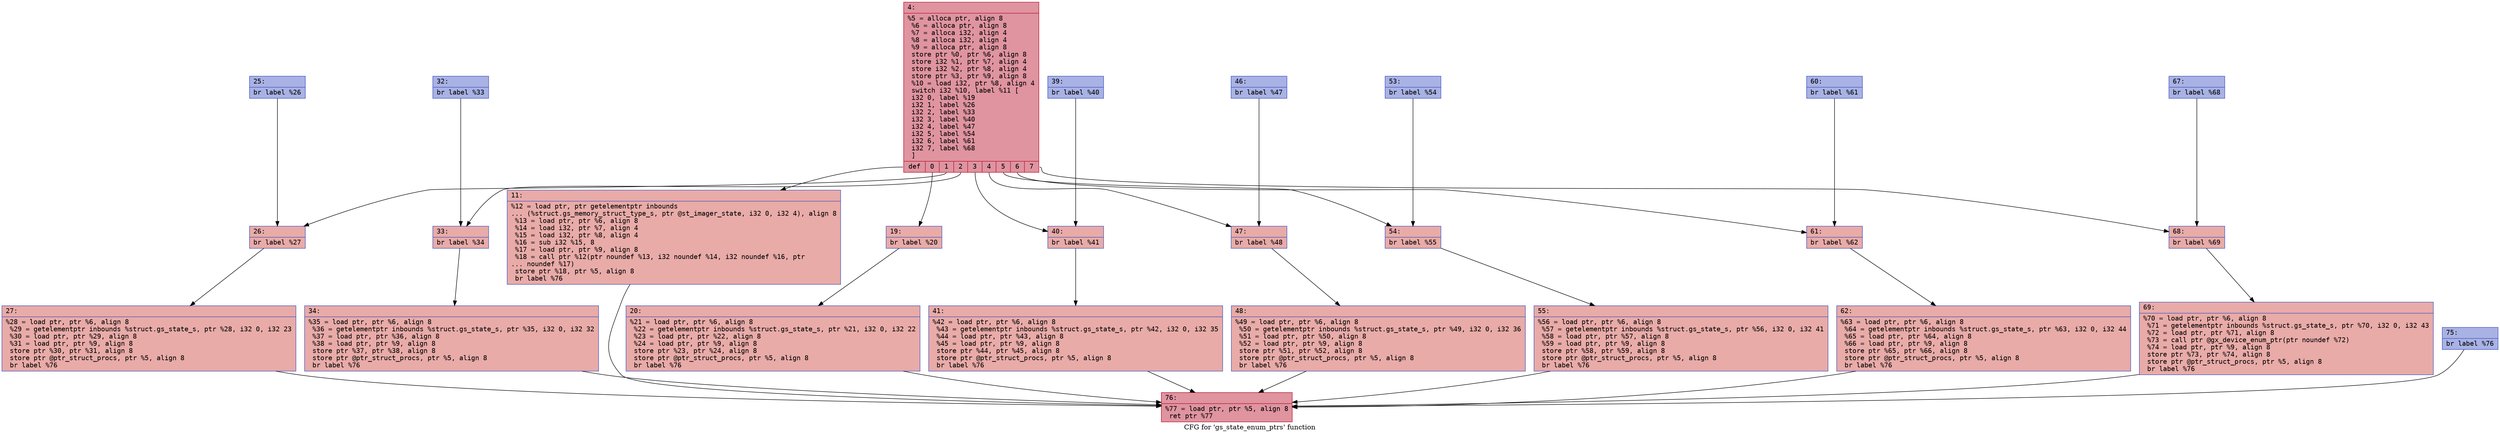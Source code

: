 digraph "CFG for 'gs_state_enum_ptrs' function" {
	label="CFG for 'gs_state_enum_ptrs' function";

	Node0x600000dfc1e0 [shape=record,color="#b70d28ff", style=filled, fillcolor="#b70d2870" fontname="Courier",label="{4:\l|  %5 = alloca ptr, align 8\l  %6 = alloca ptr, align 8\l  %7 = alloca i32, align 4\l  %8 = alloca i32, align 4\l  %9 = alloca ptr, align 8\l  store ptr %0, ptr %6, align 8\l  store i32 %1, ptr %7, align 4\l  store i32 %2, ptr %8, align 4\l  store ptr %3, ptr %9, align 8\l  %10 = load i32, ptr %8, align 4\l  switch i32 %10, label %11 [\l    i32 0, label %19\l    i32 1, label %26\l    i32 2, label %33\l    i32 3, label %40\l    i32 4, label %47\l    i32 5, label %54\l    i32 6, label %61\l    i32 7, label %68\l  ]\l|{<s0>def|<s1>0|<s2>1|<s3>2|<s4>3|<s5>4|<s6>5|<s7>6|<s8>7}}"];
	Node0x600000dfc1e0:s0 -> Node0x600000dfc230[tooltip="4 -> 11\nProbability 11.11%" ];
	Node0x600000dfc1e0:s1 -> Node0x600000dfc280[tooltip="4 -> 19\nProbability 11.11%" ];
	Node0x600000dfc1e0:s2 -> Node0x600000dfc370[tooltip="4 -> 26\nProbability 11.11%" ];
	Node0x600000dfc1e0:s3 -> Node0x600000dfc460[tooltip="4 -> 33\nProbability 11.11%" ];
	Node0x600000dfc1e0:s4 -> Node0x600000dfc550[tooltip="4 -> 40\nProbability 11.11%" ];
	Node0x600000dfc1e0:s5 -> Node0x600000dfc640[tooltip="4 -> 47\nProbability 11.11%" ];
	Node0x600000dfc1e0:s6 -> Node0x600000dfc730[tooltip="4 -> 54\nProbability 11.11%" ];
	Node0x600000dfc1e0:s7 -> Node0x600000dfc820[tooltip="4 -> 61\nProbability 11.11%" ];
	Node0x600000dfc1e0:s8 -> Node0x600000dfc910[tooltip="4 -> 68\nProbability 11.11%" ];
	Node0x600000dfc230 [shape=record,color="#3d50c3ff", style=filled, fillcolor="#cc403a70" fontname="Courier",label="{11:\l|  %12 = load ptr, ptr getelementptr inbounds\l... (%struct.gs_memory_struct_type_s, ptr @st_imager_state, i32 0, i32 4), align 8\l  %13 = load ptr, ptr %6, align 8\l  %14 = load i32, ptr %7, align 4\l  %15 = load i32, ptr %8, align 4\l  %16 = sub i32 %15, 8\l  %17 = load ptr, ptr %9, align 8\l  %18 = call ptr %12(ptr noundef %13, i32 noundef %14, i32 noundef %16, ptr\l... noundef %17)\l  store ptr %18, ptr %5, align 8\l  br label %76\l}"];
	Node0x600000dfc230 -> Node0x600000dfca00[tooltip="11 -> 76\nProbability 100.00%" ];
	Node0x600000dfc280 [shape=record,color="#3d50c3ff", style=filled, fillcolor="#cc403a70" fontname="Courier",label="{19:\l|  br label %20\l}"];
	Node0x600000dfc280 -> Node0x600000dfc2d0[tooltip="19 -> 20\nProbability 100.00%" ];
	Node0x600000dfc2d0 [shape=record,color="#3d50c3ff", style=filled, fillcolor="#cc403a70" fontname="Courier",label="{20:\l|  %21 = load ptr, ptr %6, align 8\l  %22 = getelementptr inbounds %struct.gs_state_s, ptr %21, i32 0, i32 22\l  %23 = load ptr, ptr %22, align 8\l  %24 = load ptr, ptr %9, align 8\l  store ptr %23, ptr %24, align 8\l  store ptr @ptr_struct_procs, ptr %5, align 8\l  br label %76\l}"];
	Node0x600000dfc2d0 -> Node0x600000dfca00[tooltip="20 -> 76\nProbability 100.00%" ];
	Node0x600000dfc320 [shape=record,color="#3d50c3ff", style=filled, fillcolor="#3d50c370" fontname="Courier",label="{25:\l|  br label %26\l}"];
	Node0x600000dfc320 -> Node0x600000dfc370[tooltip="25 -> 26\nProbability 100.00%" ];
	Node0x600000dfc370 [shape=record,color="#3d50c3ff", style=filled, fillcolor="#cc403a70" fontname="Courier",label="{26:\l|  br label %27\l}"];
	Node0x600000dfc370 -> Node0x600000dfc3c0[tooltip="26 -> 27\nProbability 100.00%" ];
	Node0x600000dfc3c0 [shape=record,color="#3d50c3ff", style=filled, fillcolor="#cc403a70" fontname="Courier",label="{27:\l|  %28 = load ptr, ptr %6, align 8\l  %29 = getelementptr inbounds %struct.gs_state_s, ptr %28, i32 0, i32 23\l  %30 = load ptr, ptr %29, align 8\l  %31 = load ptr, ptr %9, align 8\l  store ptr %30, ptr %31, align 8\l  store ptr @ptr_struct_procs, ptr %5, align 8\l  br label %76\l}"];
	Node0x600000dfc3c0 -> Node0x600000dfca00[tooltip="27 -> 76\nProbability 100.00%" ];
	Node0x600000dfc410 [shape=record,color="#3d50c3ff", style=filled, fillcolor="#3d50c370" fontname="Courier",label="{32:\l|  br label %33\l}"];
	Node0x600000dfc410 -> Node0x600000dfc460[tooltip="32 -> 33\nProbability 100.00%" ];
	Node0x600000dfc460 [shape=record,color="#3d50c3ff", style=filled, fillcolor="#cc403a70" fontname="Courier",label="{33:\l|  br label %34\l}"];
	Node0x600000dfc460 -> Node0x600000dfc4b0[tooltip="33 -> 34\nProbability 100.00%" ];
	Node0x600000dfc4b0 [shape=record,color="#3d50c3ff", style=filled, fillcolor="#cc403a70" fontname="Courier",label="{34:\l|  %35 = load ptr, ptr %6, align 8\l  %36 = getelementptr inbounds %struct.gs_state_s, ptr %35, i32 0, i32 32\l  %37 = load ptr, ptr %36, align 8\l  %38 = load ptr, ptr %9, align 8\l  store ptr %37, ptr %38, align 8\l  store ptr @ptr_struct_procs, ptr %5, align 8\l  br label %76\l}"];
	Node0x600000dfc4b0 -> Node0x600000dfca00[tooltip="34 -> 76\nProbability 100.00%" ];
	Node0x600000dfc500 [shape=record,color="#3d50c3ff", style=filled, fillcolor="#3d50c370" fontname="Courier",label="{39:\l|  br label %40\l}"];
	Node0x600000dfc500 -> Node0x600000dfc550[tooltip="39 -> 40\nProbability 100.00%" ];
	Node0x600000dfc550 [shape=record,color="#3d50c3ff", style=filled, fillcolor="#cc403a70" fontname="Courier",label="{40:\l|  br label %41\l}"];
	Node0x600000dfc550 -> Node0x600000dfc5a0[tooltip="40 -> 41\nProbability 100.00%" ];
	Node0x600000dfc5a0 [shape=record,color="#3d50c3ff", style=filled, fillcolor="#cc403a70" fontname="Courier",label="{41:\l|  %42 = load ptr, ptr %6, align 8\l  %43 = getelementptr inbounds %struct.gs_state_s, ptr %42, i32 0, i32 35\l  %44 = load ptr, ptr %43, align 8\l  %45 = load ptr, ptr %9, align 8\l  store ptr %44, ptr %45, align 8\l  store ptr @ptr_struct_procs, ptr %5, align 8\l  br label %76\l}"];
	Node0x600000dfc5a0 -> Node0x600000dfca00[tooltip="41 -> 76\nProbability 100.00%" ];
	Node0x600000dfc5f0 [shape=record,color="#3d50c3ff", style=filled, fillcolor="#3d50c370" fontname="Courier",label="{46:\l|  br label %47\l}"];
	Node0x600000dfc5f0 -> Node0x600000dfc640[tooltip="46 -> 47\nProbability 100.00%" ];
	Node0x600000dfc640 [shape=record,color="#3d50c3ff", style=filled, fillcolor="#cc403a70" fontname="Courier",label="{47:\l|  br label %48\l}"];
	Node0x600000dfc640 -> Node0x600000dfc690[tooltip="47 -> 48\nProbability 100.00%" ];
	Node0x600000dfc690 [shape=record,color="#3d50c3ff", style=filled, fillcolor="#cc403a70" fontname="Courier",label="{48:\l|  %49 = load ptr, ptr %6, align 8\l  %50 = getelementptr inbounds %struct.gs_state_s, ptr %49, i32 0, i32 36\l  %51 = load ptr, ptr %50, align 8\l  %52 = load ptr, ptr %9, align 8\l  store ptr %51, ptr %52, align 8\l  store ptr @ptr_struct_procs, ptr %5, align 8\l  br label %76\l}"];
	Node0x600000dfc690 -> Node0x600000dfca00[tooltip="48 -> 76\nProbability 100.00%" ];
	Node0x600000dfc6e0 [shape=record,color="#3d50c3ff", style=filled, fillcolor="#3d50c370" fontname="Courier",label="{53:\l|  br label %54\l}"];
	Node0x600000dfc6e0 -> Node0x600000dfc730[tooltip="53 -> 54\nProbability 100.00%" ];
	Node0x600000dfc730 [shape=record,color="#3d50c3ff", style=filled, fillcolor="#cc403a70" fontname="Courier",label="{54:\l|  br label %55\l}"];
	Node0x600000dfc730 -> Node0x600000dfc780[tooltip="54 -> 55\nProbability 100.00%" ];
	Node0x600000dfc780 [shape=record,color="#3d50c3ff", style=filled, fillcolor="#cc403a70" fontname="Courier",label="{55:\l|  %56 = load ptr, ptr %6, align 8\l  %57 = getelementptr inbounds %struct.gs_state_s, ptr %56, i32 0, i32 41\l  %58 = load ptr, ptr %57, align 8\l  %59 = load ptr, ptr %9, align 8\l  store ptr %58, ptr %59, align 8\l  store ptr @ptr_struct_procs, ptr %5, align 8\l  br label %76\l}"];
	Node0x600000dfc780 -> Node0x600000dfca00[tooltip="55 -> 76\nProbability 100.00%" ];
	Node0x600000dfc7d0 [shape=record,color="#3d50c3ff", style=filled, fillcolor="#3d50c370" fontname="Courier",label="{60:\l|  br label %61\l}"];
	Node0x600000dfc7d0 -> Node0x600000dfc820[tooltip="60 -> 61\nProbability 100.00%" ];
	Node0x600000dfc820 [shape=record,color="#3d50c3ff", style=filled, fillcolor="#cc403a70" fontname="Courier",label="{61:\l|  br label %62\l}"];
	Node0x600000dfc820 -> Node0x600000dfc870[tooltip="61 -> 62\nProbability 100.00%" ];
	Node0x600000dfc870 [shape=record,color="#3d50c3ff", style=filled, fillcolor="#cc403a70" fontname="Courier",label="{62:\l|  %63 = load ptr, ptr %6, align 8\l  %64 = getelementptr inbounds %struct.gs_state_s, ptr %63, i32 0, i32 44\l  %65 = load ptr, ptr %64, align 8\l  %66 = load ptr, ptr %9, align 8\l  store ptr %65, ptr %66, align 8\l  store ptr @ptr_struct_procs, ptr %5, align 8\l  br label %76\l}"];
	Node0x600000dfc870 -> Node0x600000dfca00[tooltip="62 -> 76\nProbability 100.00%" ];
	Node0x600000dfc8c0 [shape=record,color="#3d50c3ff", style=filled, fillcolor="#3d50c370" fontname="Courier",label="{67:\l|  br label %68\l}"];
	Node0x600000dfc8c0 -> Node0x600000dfc910[tooltip="67 -> 68\nProbability 100.00%" ];
	Node0x600000dfc910 [shape=record,color="#3d50c3ff", style=filled, fillcolor="#cc403a70" fontname="Courier",label="{68:\l|  br label %69\l}"];
	Node0x600000dfc910 -> Node0x600000dfc960[tooltip="68 -> 69\nProbability 100.00%" ];
	Node0x600000dfc960 [shape=record,color="#3d50c3ff", style=filled, fillcolor="#cc403a70" fontname="Courier",label="{69:\l|  %70 = load ptr, ptr %6, align 8\l  %71 = getelementptr inbounds %struct.gs_state_s, ptr %70, i32 0, i32 43\l  %72 = load ptr, ptr %71, align 8\l  %73 = call ptr @gx_device_enum_ptr(ptr noundef %72)\l  %74 = load ptr, ptr %9, align 8\l  store ptr %73, ptr %74, align 8\l  store ptr @ptr_struct_procs, ptr %5, align 8\l  br label %76\l}"];
	Node0x600000dfc960 -> Node0x600000dfca00[tooltip="69 -> 76\nProbability 100.00%" ];
	Node0x600000dfc9b0 [shape=record,color="#3d50c3ff", style=filled, fillcolor="#3d50c370" fontname="Courier",label="{75:\l|  br label %76\l}"];
	Node0x600000dfc9b0 -> Node0x600000dfca00[tooltip="75 -> 76\nProbability 100.00%" ];
	Node0x600000dfca00 [shape=record,color="#b70d28ff", style=filled, fillcolor="#b70d2870" fontname="Courier",label="{76:\l|  %77 = load ptr, ptr %5, align 8\l  ret ptr %77\l}"];
}
